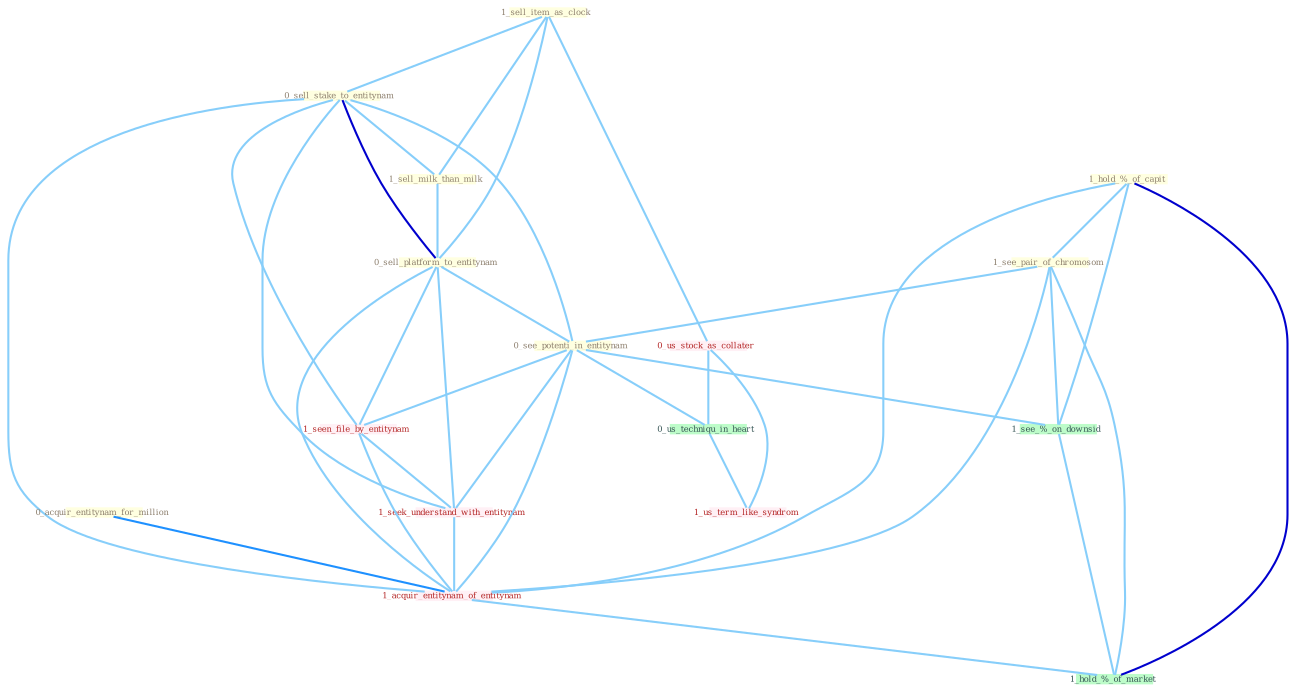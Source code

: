 Graph G{ 
    node
    [shape=polygon,style=filled,width=.5,height=.06,color="#BDFCC9",fixedsize=true,fontsize=4,
    fontcolor="#2f4f4f"];
    {node
    [color="#ffffe0", fontcolor="#8b7d6b"] "1_sell_item_as_clock " "0_sell_stake_to_entitynam " "0_acquir_entitynam_for_million " "1_sell_milk_than_milk " "1_hold_%_of_capit " "1_see_pair_of_chromosom " "0_sell_platform_to_entitynam " "0_see_potenti_in_entitynam "}
{node [color="#fff0f5", fontcolor="#b22222"] "1_seen_file_by_entitynam " "0_us_stock_as_collater " "1_seek_understand_with_entitynam " "1_acquir_entitynam_of_entitynam " "1_us_term_like_syndrom "}
edge [color="#B0E2FF"];

	"1_sell_item_as_clock " -- "0_sell_stake_to_entitynam " [w="1", color="#87cefa" ];
	"1_sell_item_as_clock " -- "1_sell_milk_than_milk " [w="1", color="#87cefa" ];
	"1_sell_item_as_clock " -- "0_sell_platform_to_entitynam " [w="1", color="#87cefa" ];
	"1_sell_item_as_clock " -- "0_us_stock_as_collater " [w="1", color="#87cefa" ];
	"0_sell_stake_to_entitynam " -- "1_sell_milk_than_milk " [w="1", color="#87cefa" ];
	"0_sell_stake_to_entitynam " -- "0_sell_platform_to_entitynam " [w="3", color="#0000cd" , len=0.6];
	"0_sell_stake_to_entitynam " -- "0_see_potenti_in_entitynam " [w="1", color="#87cefa" ];
	"0_sell_stake_to_entitynam " -- "1_seen_file_by_entitynam " [w="1", color="#87cefa" ];
	"0_sell_stake_to_entitynam " -- "1_seek_understand_with_entitynam " [w="1", color="#87cefa" ];
	"0_sell_stake_to_entitynam " -- "1_acquir_entitynam_of_entitynam " [w="1", color="#87cefa" ];
	"0_acquir_entitynam_for_million " -- "1_acquir_entitynam_of_entitynam " [w="2", color="#1e90ff" , len=0.8];
	"1_sell_milk_than_milk " -- "0_sell_platform_to_entitynam " [w="1", color="#87cefa" ];
	"1_hold_%_of_capit " -- "1_see_pair_of_chromosom " [w="1", color="#87cefa" ];
	"1_hold_%_of_capit " -- "1_acquir_entitynam_of_entitynam " [w="1", color="#87cefa" ];
	"1_hold_%_of_capit " -- "1_see_%_on_downsid " [w="1", color="#87cefa" ];
	"1_hold_%_of_capit " -- "1_hold_%_of_market " [w="3", color="#0000cd" , len=0.6];
	"1_see_pair_of_chromosom " -- "0_see_potenti_in_entitynam " [w="1", color="#87cefa" ];
	"1_see_pair_of_chromosom " -- "1_acquir_entitynam_of_entitynam " [w="1", color="#87cefa" ];
	"1_see_pair_of_chromosom " -- "1_see_%_on_downsid " [w="1", color="#87cefa" ];
	"1_see_pair_of_chromosom " -- "1_hold_%_of_market " [w="1", color="#87cefa" ];
	"0_sell_platform_to_entitynam " -- "0_see_potenti_in_entitynam " [w="1", color="#87cefa" ];
	"0_sell_platform_to_entitynam " -- "1_seen_file_by_entitynam " [w="1", color="#87cefa" ];
	"0_sell_platform_to_entitynam " -- "1_seek_understand_with_entitynam " [w="1", color="#87cefa" ];
	"0_sell_platform_to_entitynam " -- "1_acquir_entitynam_of_entitynam " [w="1", color="#87cefa" ];
	"0_see_potenti_in_entitynam " -- "1_seen_file_by_entitynam " [w="1", color="#87cefa" ];
	"0_see_potenti_in_entitynam " -- "1_seek_understand_with_entitynam " [w="1", color="#87cefa" ];
	"0_see_potenti_in_entitynam " -- "1_acquir_entitynam_of_entitynam " [w="1", color="#87cefa" ];
	"0_see_potenti_in_entitynam " -- "0_us_techniqu_in_heart " [w="1", color="#87cefa" ];
	"0_see_potenti_in_entitynam " -- "1_see_%_on_downsid " [w="1", color="#87cefa" ];
	"1_seen_file_by_entitynam " -- "1_seek_understand_with_entitynam " [w="1", color="#87cefa" ];
	"1_seen_file_by_entitynam " -- "1_acquir_entitynam_of_entitynam " [w="1", color="#87cefa" ];
	"0_us_stock_as_collater " -- "0_us_techniqu_in_heart " [w="1", color="#87cefa" ];
	"0_us_stock_as_collater " -- "1_us_term_like_syndrom " [w="1", color="#87cefa" ];
	"1_seek_understand_with_entitynam " -- "1_acquir_entitynam_of_entitynam " [w="1", color="#87cefa" ];
	"1_acquir_entitynam_of_entitynam " -- "1_hold_%_of_market " [w="1", color="#87cefa" ];
	"0_us_techniqu_in_heart " -- "1_us_term_like_syndrom " [w="1", color="#87cefa" ];
	"1_see_%_on_downsid " -- "1_hold_%_of_market " [w="1", color="#87cefa" ];
}